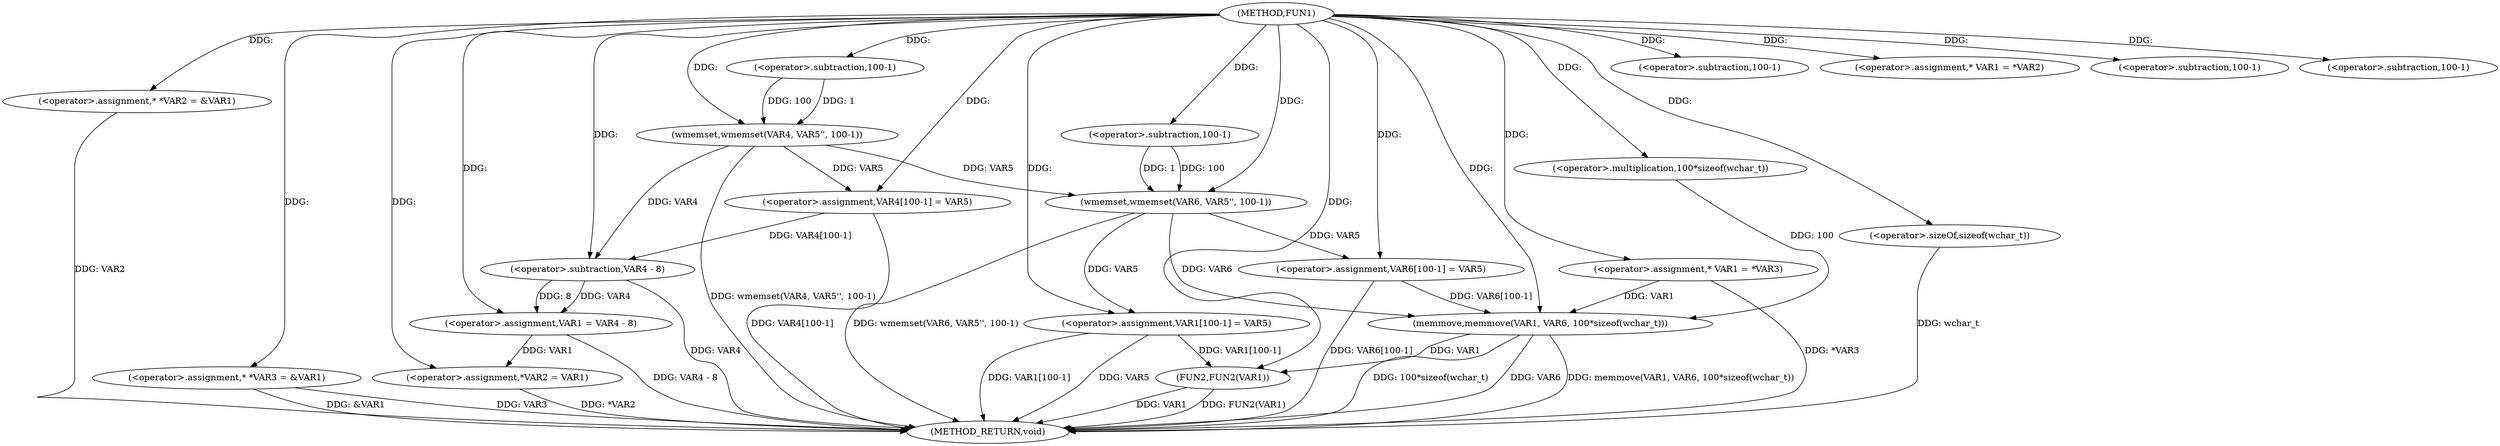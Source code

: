 digraph FUN1 {  
"1000100" [label = "(METHOD,FUN1)" ]
"1000179" [label = "(METHOD_RETURN,void)" ]
"1000104" [label = "(<operator>.assignment,* *VAR2 = &VAR1)" ]
"1000109" [label = "(<operator>.assignment,* *VAR3 = &VAR1)" ]
"1000114" [label = "(wmemset,wmemset(VAR4, VAR5'', 100-1))" ]
"1000117" [label = "(<operator>.subtraction,100-1)" ]
"1000120" [label = "(<operator>.assignment,VAR4[100-1] = VAR5)" ]
"1000123" [label = "(<operator>.subtraction,100-1)" ]
"1000129" [label = "(<operator>.assignment,* VAR1 = *VAR2)" ]
"1000133" [label = "(<operator>.assignment,VAR1 = VAR4 - 8)" ]
"1000135" [label = "(<operator>.subtraction,VAR4 - 8)" ]
"1000138" [label = "(<operator>.assignment,*VAR2 = VAR1)" ]
"1000144" [label = "(<operator>.assignment,* VAR1 = *VAR3)" ]
"1000150" [label = "(wmemset,wmemset(VAR6, VAR5'', 100-1))" ]
"1000153" [label = "(<operator>.subtraction,100-1)" ]
"1000156" [label = "(<operator>.assignment,VAR6[100-1] = VAR5)" ]
"1000159" [label = "(<operator>.subtraction,100-1)" ]
"1000163" [label = "(memmove,memmove(VAR1, VAR6, 100*sizeof(wchar_t)))" ]
"1000166" [label = "(<operator>.multiplication,100*sizeof(wchar_t))" ]
"1000168" [label = "(<operator>.sizeOf,sizeof(wchar_t))" ]
"1000170" [label = "(<operator>.assignment,VAR1[100-1] = VAR5)" ]
"1000173" [label = "(<operator>.subtraction,100-1)" ]
"1000177" [label = "(FUN2,FUN2(VAR1))" ]
  "1000177" -> "1000179"  [ label = "DDG: VAR1"] 
  "1000168" -> "1000179"  [ label = "DDG: wchar_t"] 
  "1000156" -> "1000179"  [ label = "DDG: VAR6[100-1]"] 
  "1000104" -> "1000179"  [ label = "DDG: VAR2"] 
  "1000114" -> "1000179"  [ label = "DDG: wmemset(VAR4, VAR5'', 100-1)"] 
  "1000138" -> "1000179"  [ label = "DDG: *VAR2"] 
  "1000163" -> "1000179"  [ label = "DDG: 100*sizeof(wchar_t)"] 
  "1000120" -> "1000179"  [ label = "DDG: VAR4[100-1]"] 
  "1000170" -> "1000179"  [ label = "DDG: VAR5"] 
  "1000109" -> "1000179"  [ label = "DDG: &VAR1"] 
  "1000163" -> "1000179"  [ label = "DDG: VAR6"] 
  "1000133" -> "1000179"  [ label = "DDG: VAR4 - 8"] 
  "1000109" -> "1000179"  [ label = "DDG: VAR3"] 
  "1000135" -> "1000179"  [ label = "DDG: VAR4"] 
  "1000170" -> "1000179"  [ label = "DDG: VAR1[100-1]"] 
  "1000177" -> "1000179"  [ label = "DDG: FUN2(VAR1)"] 
  "1000150" -> "1000179"  [ label = "DDG: wmemset(VAR6, VAR5'', 100-1)"] 
  "1000163" -> "1000179"  [ label = "DDG: memmove(VAR1, VAR6, 100*sizeof(wchar_t))"] 
  "1000144" -> "1000179"  [ label = "DDG: *VAR3"] 
  "1000100" -> "1000104"  [ label = "DDG: "] 
  "1000100" -> "1000109"  [ label = "DDG: "] 
  "1000100" -> "1000114"  [ label = "DDG: "] 
  "1000117" -> "1000114"  [ label = "DDG: 100"] 
  "1000117" -> "1000114"  [ label = "DDG: 1"] 
  "1000100" -> "1000117"  [ label = "DDG: "] 
  "1000114" -> "1000120"  [ label = "DDG: VAR5"] 
  "1000100" -> "1000120"  [ label = "DDG: "] 
  "1000100" -> "1000123"  [ label = "DDG: "] 
  "1000100" -> "1000129"  [ label = "DDG: "] 
  "1000135" -> "1000133"  [ label = "DDG: VAR4"] 
  "1000135" -> "1000133"  [ label = "DDG: 8"] 
  "1000100" -> "1000133"  [ label = "DDG: "] 
  "1000114" -> "1000135"  [ label = "DDG: VAR4"] 
  "1000120" -> "1000135"  [ label = "DDG: VAR4[100-1]"] 
  "1000100" -> "1000135"  [ label = "DDG: "] 
  "1000133" -> "1000138"  [ label = "DDG: VAR1"] 
  "1000100" -> "1000138"  [ label = "DDG: "] 
  "1000100" -> "1000144"  [ label = "DDG: "] 
  "1000100" -> "1000150"  [ label = "DDG: "] 
  "1000114" -> "1000150"  [ label = "DDG: VAR5"] 
  "1000153" -> "1000150"  [ label = "DDG: 100"] 
  "1000153" -> "1000150"  [ label = "DDG: 1"] 
  "1000100" -> "1000153"  [ label = "DDG: "] 
  "1000150" -> "1000156"  [ label = "DDG: VAR5"] 
  "1000100" -> "1000156"  [ label = "DDG: "] 
  "1000100" -> "1000159"  [ label = "DDG: "] 
  "1000144" -> "1000163"  [ label = "DDG: VAR1"] 
  "1000100" -> "1000163"  [ label = "DDG: "] 
  "1000150" -> "1000163"  [ label = "DDG: VAR6"] 
  "1000156" -> "1000163"  [ label = "DDG: VAR6[100-1]"] 
  "1000166" -> "1000163"  [ label = "DDG: 100"] 
  "1000100" -> "1000166"  [ label = "DDG: "] 
  "1000100" -> "1000168"  [ label = "DDG: "] 
  "1000100" -> "1000170"  [ label = "DDG: "] 
  "1000150" -> "1000170"  [ label = "DDG: VAR5"] 
  "1000100" -> "1000173"  [ label = "DDG: "] 
  "1000163" -> "1000177"  [ label = "DDG: VAR1"] 
  "1000170" -> "1000177"  [ label = "DDG: VAR1[100-1]"] 
  "1000100" -> "1000177"  [ label = "DDG: "] 
}
